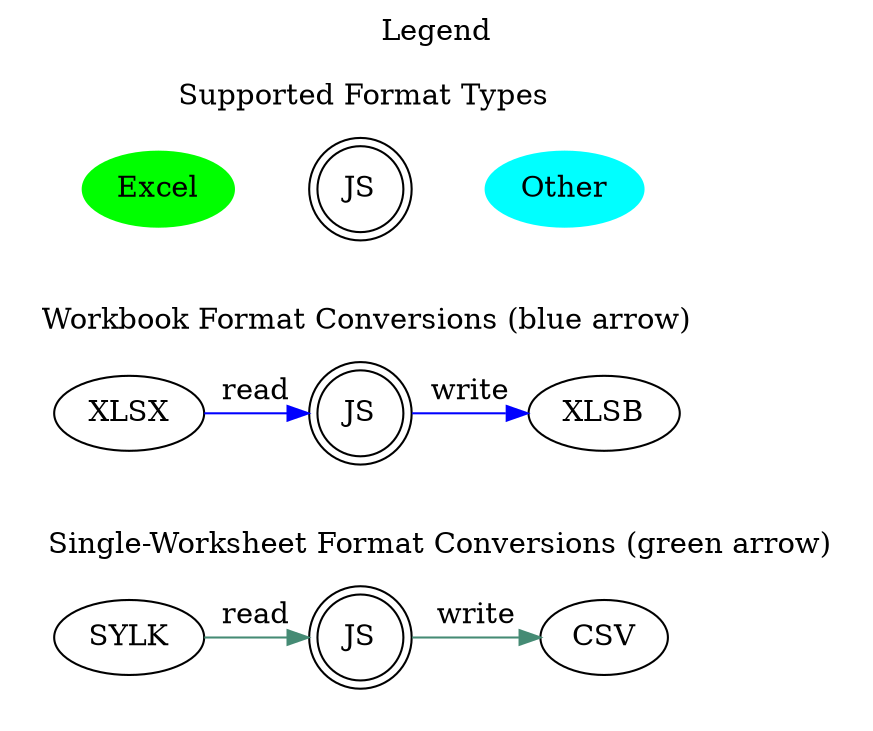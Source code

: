 digraph G {
	graph [mindist=0];
	labelloc=t;
	label="Legend"

	subgraph cluster_0 {
		label="Supported Format Types"
		color="white"
		XL[label="Excel",style=filled,color=green];
		CSF[label="JS",shape=doublecircle];
		OLD[label="Other",style=filled,color=cyan];
		{ edge[style=invis] XL -> CSF -> OLD[constraint=false]}
	}

	subgraph cluster_1 {
		label="Workbook Format Conversions (blue arrow)"
		color="white"
		x1i[label="XLSX"]
		c1[shape=doublecircle,label="JS"];
		x1o[label="XLSB"]
		{ edge[color=blue]
			x1i->c1[constraint=false,label="read"]
			c1->x1o[constraint=false,label="write"];
		}
	}

	subgraph cluster_2 {
		label="Single-Worksheet Format Conversions (green arrow)"
		color="white"
		x2i[label="SYLK"]
		c2[shape=doublecircle,label="JS"];
		x2o[label="CSV"]
		{ edge[color=aquamarine4]
			x2i->c2[constraint=false,label="read"]
			c2->x2o[constraint=false,label="write"];
		}
	}

	{ edge[style=invis] XL -> x1i -> x2i; }
	{ edge[style=invis] CSF -> c1 -> c2; }
	{ edge[style=invis] OLD -> x1o -> x2o; }
}
